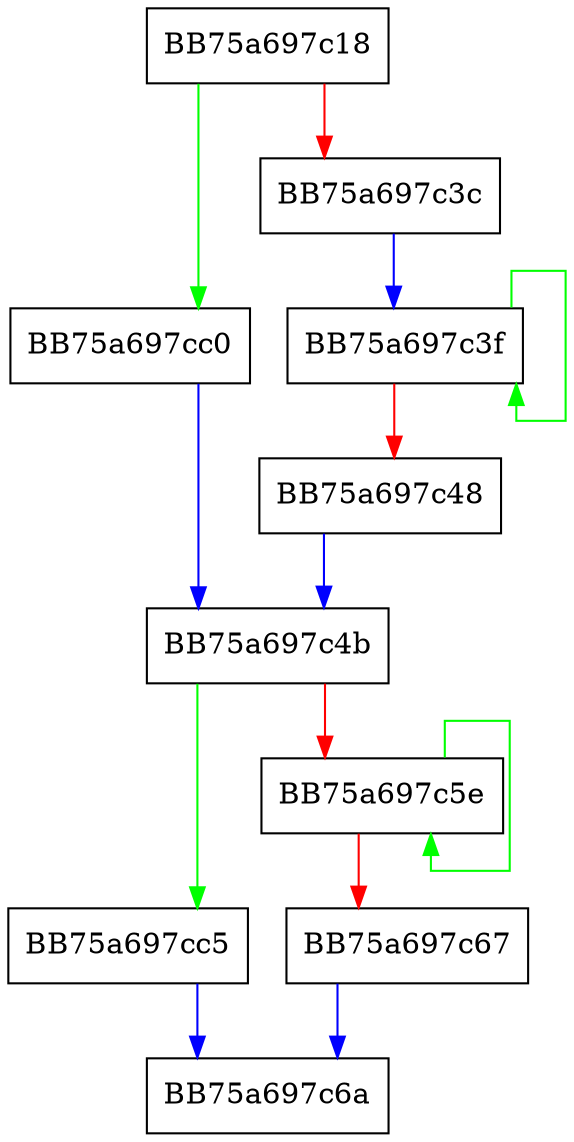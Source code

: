 digraph WPP_SF_ssL {
  node [shape="box"];
  graph [splines=ortho];
  BB75a697c18 -> BB75a697cc0 [color="green"];
  BB75a697c18 -> BB75a697c3c [color="red"];
  BB75a697c3c -> BB75a697c3f [color="blue"];
  BB75a697c3f -> BB75a697c3f [color="green"];
  BB75a697c3f -> BB75a697c48 [color="red"];
  BB75a697c48 -> BB75a697c4b [color="blue"];
  BB75a697c4b -> BB75a697cc5 [color="green"];
  BB75a697c4b -> BB75a697c5e [color="red"];
  BB75a697c5e -> BB75a697c5e [color="green"];
  BB75a697c5e -> BB75a697c67 [color="red"];
  BB75a697c67 -> BB75a697c6a [color="blue"];
  BB75a697cc0 -> BB75a697c4b [color="blue"];
  BB75a697cc5 -> BB75a697c6a [color="blue"];
}